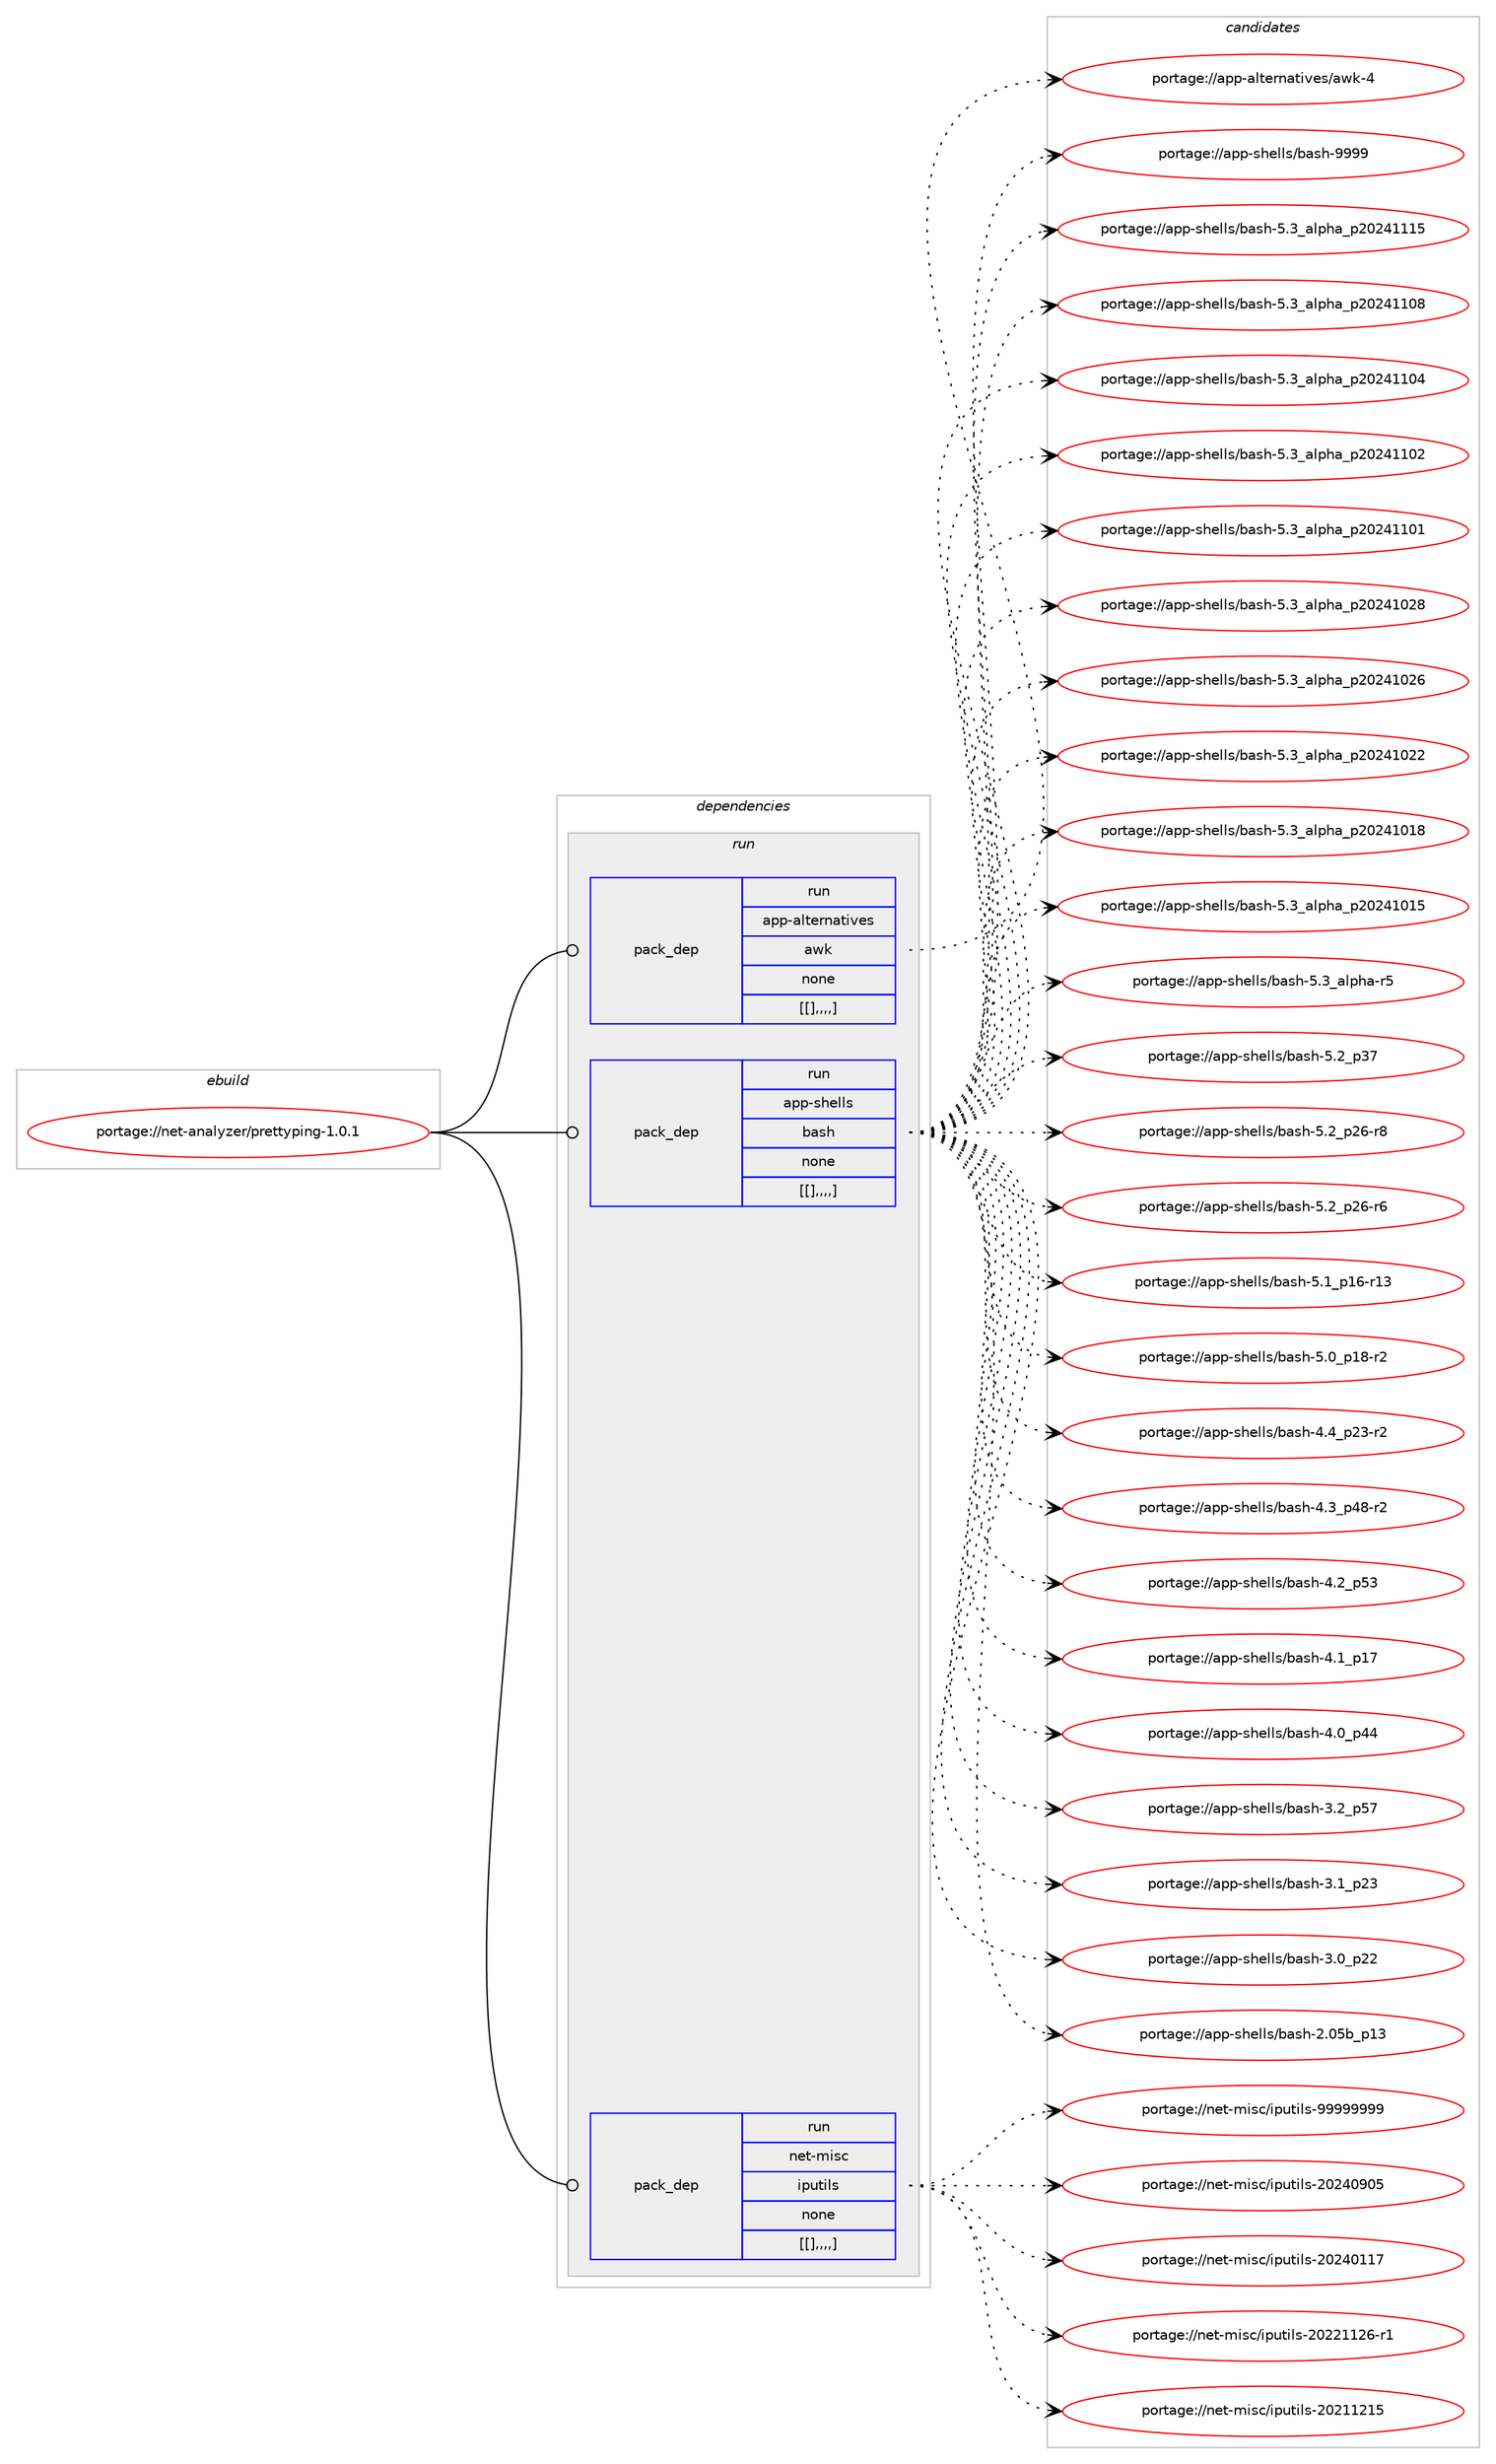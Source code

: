 digraph prolog {

# *************
# Graph options
# *************

newrank=true;
concentrate=true;
compound=true;
graph [rankdir=LR,fontname=Helvetica,fontsize=10,ranksep=1.5];#, ranksep=2.5, nodesep=0.2];
edge  [arrowhead=vee];
node  [fontname=Helvetica,fontsize=10];

# **********
# The ebuild
# **********

subgraph cluster_leftcol {
color=gray;
label=<<i>ebuild</i>>;
id [label="portage://net-analyzer/prettyping-1.0.1", color=red, width=4, href="../net-analyzer/prettyping-1.0.1.svg"];
}

# ****************
# The dependencies
# ****************

subgraph cluster_midcol {
color=gray;
label=<<i>dependencies</i>>;
subgraph cluster_compile {
fillcolor="#eeeeee";
style=filled;
label=<<i>compile</i>>;
}
subgraph cluster_compileandrun {
fillcolor="#eeeeee";
style=filled;
label=<<i>compile and run</i>>;
}
subgraph cluster_run {
fillcolor="#eeeeee";
style=filled;
label=<<i>run</i>>;
subgraph pack7 {
dependency10 [label=<<TABLE BORDER="0" CELLBORDER="1" CELLSPACING="0" CELLPADDING="4" WIDTH="220"><TR><TD ROWSPAN="6" CELLPADDING="30">pack_dep</TD></TR><TR><TD WIDTH="110">run</TD></TR><TR><TD>app-alternatives</TD></TR><TR><TD>awk</TD></TR><TR><TD>none</TD></TR><TR><TD>[[],,,,]</TD></TR></TABLE>>, shape=none, color=blue];
}
id:e -> dependency10:w [weight=20,style="solid",arrowhead="odot"];
subgraph pack35 {
dependency51 [label=<<TABLE BORDER="0" CELLBORDER="1" CELLSPACING="0" CELLPADDING="4" WIDTH="220"><TR><TD ROWSPAN="6" CELLPADDING="30">pack_dep</TD></TR><TR><TD WIDTH="110">run</TD></TR><TR><TD>app-shells</TD></TR><TR><TD>bash</TD></TR><TR><TD>none</TD></TR><TR><TD>[[],,,,]</TD></TR></TABLE>>, shape=none, color=blue];
}
id:e -> dependency51:w [weight=20,style="solid",arrowhead="odot"];
subgraph pack38 {
dependency54 [label=<<TABLE BORDER="0" CELLBORDER="1" CELLSPACING="0" CELLPADDING="4" WIDTH="220"><TR><TD ROWSPAN="6" CELLPADDING="30">pack_dep</TD></TR><TR><TD WIDTH="110">run</TD></TR><TR><TD>net-misc</TD></TR><TR><TD>iputils</TD></TR><TR><TD>none</TD></TR><TR><TD>[[],,,,]</TD></TR></TABLE>>, shape=none, color=blue];
}
id:e -> dependency54:w [weight=20,style="solid",arrowhead="odot"];
}
}

# **************
# The candidates
# **************

subgraph cluster_choices {
rank=same;
color=gray;
label=<<i>candidates</i>>;

subgraph choice4 {
color=black;
nodesep=1;
choice9711211245971081161011141109711610511810111547971191074552 [label="portage://app-alternatives/awk-4", color=red, width=4,href="../app-alternatives/awk-4.svg"];
dependency10:e -> choice9711211245971081161011141109711610511810111547971191074552:w [style=dotted,weight="100"];
}
subgraph choice13 {
color=black;
nodesep=1;
choice97112112451151041011081081154798971151044557575757 [label="portage://app-shells/bash-9999", color=red, width=4,href="../app-shells/bash-9999.svg"];
choice971121124511510410110810811547989711510445534651959710811210497951125048505249494953 [label="portage://app-shells/bash-5.3_alpha_p20241115", color=red, width=4,href="../app-shells/bash-5.3_alpha_p20241115.svg"];
choice971121124511510410110810811547989711510445534651959710811210497951125048505249494856 [label="portage://app-shells/bash-5.3_alpha_p20241108", color=red, width=4,href="../app-shells/bash-5.3_alpha_p20241108.svg"];
choice971121124511510410110810811547989711510445534651959710811210497951125048505249494852 [label="portage://app-shells/bash-5.3_alpha_p20241104", color=red, width=4,href="../app-shells/bash-5.3_alpha_p20241104.svg"];
choice971121124511510410110810811547989711510445534651959710811210497951125048505249494850 [label="portage://app-shells/bash-5.3_alpha_p20241102", color=red, width=4,href="../app-shells/bash-5.3_alpha_p20241102.svg"];
choice971121124511510410110810811547989711510445534651959710811210497951125048505249494849 [label="portage://app-shells/bash-5.3_alpha_p20241101", color=red, width=4,href="../app-shells/bash-5.3_alpha_p20241101.svg"];
choice971121124511510410110810811547989711510445534651959710811210497951125048505249485056 [label="portage://app-shells/bash-5.3_alpha_p20241028", color=red, width=4,href="../app-shells/bash-5.3_alpha_p20241028.svg"];
choice971121124511510410110810811547989711510445534651959710811210497951125048505249485054 [label="portage://app-shells/bash-5.3_alpha_p20241026", color=red, width=4,href="../app-shells/bash-5.3_alpha_p20241026.svg"];
choice971121124511510410110810811547989711510445534651959710811210497951125048505249485050 [label="portage://app-shells/bash-5.3_alpha_p20241022", color=red, width=4,href="../app-shells/bash-5.3_alpha_p20241022.svg"];
choice971121124511510410110810811547989711510445534651959710811210497951125048505249484956 [label="portage://app-shells/bash-5.3_alpha_p20241018", color=red, width=4,href="../app-shells/bash-5.3_alpha_p20241018.svg"];
choice971121124511510410110810811547989711510445534651959710811210497951125048505249484953 [label="portage://app-shells/bash-5.3_alpha_p20241015", color=red, width=4,href="../app-shells/bash-5.3_alpha_p20241015.svg"];
choice9711211245115104101108108115479897115104455346519597108112104974511453 [label="portage://app-shells/bash-5.3_alpha-r5", color=red, width=4,href="../app-shells/bash-5.3_alpha-r5.svg"];
choice971121124511510410110810811547989711510445534650951125155 [label="portage://app-shells/bash-5.2_p37", color=red, width=4,href="../app-shells/bash-5.2_p37.svg"];
choice9711211245115104101108108115479897115104455346509511250544511456 [label="portage://app-shells/bash-5.2_p26-r8", color=red, width=4,href="../app-shells/bash-5.2_p26-r8.svg"];
choice9711211245115104101108108115479897115104455346509511250544511454 [label="portage://app-shells/bash-5.2_p26-r6", color=red, width=4,href="../app-shells/bash-5.2_p26-r6.svg"];
choice971121124511510410110810811547989711510445534649951124954451144951 [label="portage://app-shells/bash-5.1_p16-r13", color=red, width=4,href="../app-shells/bash-5.1_p16-r13.svg"];
choice9711211245115104101108108115479897115104455346489511249564511450 [label="portage://app-shells/bash-5.0_p18-r2", color=red, width=4,href="../app-shells/bash-5.0_p18-r2.svg"];
choice9711211245115104101108108115479897115104455246529511250514511450 [label="portage://app-shells/bash-4.4_p23-r2", color=red, width=4,href="../app-shells/bash-4.4_p23-r2.svg"];
choice9711211245115104101108108115479897115104455246519511252564511450 [label="portage://app-shells/bash-4.3_p48-r2", color=red, width=4,href="../app-shells/bash-4.3_p48-r2.svg"];
choice971121124511510410110810811547989711510445524650951125351 [label="portage://app-shells/bash-4.2_p53", color=red, width=4,href="../app-shells/bash-4.2_p53.svg"];
choice971121124511510410110810811547989711510445524649951124955 [label="portage://app-shells/bash-4.1_p17", color=red, width=4,href="../app-shells/bash-4.1_p17.svg"];
choice971121124511510410110810811547989711510445524648951125252 [label="portage://app-shells/bash-4.0_p44", color=red, width=4,href="../app-shells/bash-4.0_p44.svg"];
choice971121124511510410110810811547989711510445514650951125355 [label="portage://app-shells/bash-3.2_p57", color=red, width=4,href="../app-shells/bash-3.2_p57.svg"];
choice971121124511510410110810811547989711510445514649951125051 [label="portage://app-shells/bash-3.1_p23", color=red, width=4,href="../app-shells/bash-3.1_p23.svg"];
choice971121124511510410110810811547989711510445514648951125050 [label="portage://app-shells/bash-3.0_p22", color=red, width=4,href="../app-shells/bash-3.0_p22.svg"];
choice9711211245115104101108108115479897115104455046485398951124951 [label="portage://app-shells/bash-2.05b_p13", color=red, width=4,href="../app-shells/bash-2.05b_p13.svg"];
dependency51:e -> choice97112112451151041011081081154798971151044557575757:w [style=dotted,weight="100"];
dependency51:e -> choice971121124511510410110810811547989711510445534651959710811210497951125048505249494953:w [style=dotted,weight="100"];
dependency51:e -> choice971121124511510410110810811547989711510445534651959710811210497951125048505249494856:w [style=dotted,weight="100"];
dependency51:e -> choice971121124511510410110810811547989711510445534651959710811210497951125048505249494852:w [style=dotted,weight="100"];
dependency51:e -> choice971121124511510410110810811547989711510445534651959710811210497951125048505249494850:w [style=dotted,weight="100"];
dependency51:e -> choice971121124511510410110810811547989711510445534651959710811210497951125048505249494849:w [style=dotted,weight="100"];
dependency51:e -> choice971121124511510410110810811547989711510445534651959710811210497951125048505249485056:w [style=dotted,weight="100"];
dependency51:e -> choice971121124511510410110810811547989711510445534651959710811210497951125048505249485054:w [style=dotted,weight="100"];
dependency51:e -> choice971121124511510410110810811547989711510445534651959710811210497951125048505249485050:w [style=dotted,weight="100"];
dependency51:e -> choice971121124511510410110810811547989711510445534651959710811210497951125048505249484956:w [style=dotted,weight="100"];
dependency51:e -> choice971121124511510410110810811547989711510445534651959710811210497951125048505249484953:w [style=dotted,weight="100"];
dependency51:e -> choice9711211245115104101108108115479897115104455346519597108112104974511453:w [style=dotted,weight="100"];
dependency51:e -> choice971121124511510410110810811547989711510445534650951125155:w [style=dotted,weight="100"];
dependency51:e -> choice9711211245115104101108108115479897115104455346509511250544511456:w [style=dotted,weight="100"];
dependency51:e -> choice9711211245115104101108108115479897115104455346509511250544511454:w [style=dotted,weight="100"];
dependency51:e -> choice971121124511510410110810811547989711510445534649951124954451144951:w [style=dotted,weight="100"];
dependency51:e -> choice9711211245115104101108108115479897115104455346489511249564511450:w [style=dotted,weight="100"];
dependency51:e -> choice9711211245115104101108108115479897115104455246529511250514511450:w [style=dotted,weight="100"];
dependency51:e -> choice9711211245115104101108108115479897115104455246519511252564511450:w [style=dotted,weight="100"];
dependency51:e -> choice971121124511510410110810811547989711510445524650951125351:w [style=dotted,weight="100"];
dependency51:e -> choice971121124511510410110810811547989711510445524649951124955:w [style=dotted,weight="100"];
dependency51:e -> choice971121124511510410110810811547989711510445524648951125252:w [style=dotted,weight="100"];
dependency51:e -> choice971121124511510410110810811547989711510445514650951125355:w [style=dotted,weight="100"];
dependency51:e -> choice971121124511510410110810811547989711510445514649951125051:w [style=dotted,weight="100"];
dependency51:e -> choice971121124511510410110810811547989711510445514648951125050:w [style=dotted,weight="100"];
dependency51:e -> choice9711211245115104101108108115479897115104455046485398951124951:w [style=dotted,weight="100"];
}
subgraph choice28 {
color=black;
nodesep=1;
choice110101116451091051159947105112117116105108115455757575757575757 [label="portage://net-misc/iputils-99999999", color=red, width=4,href="../net-misc/iputils-99999999.svg"];
choice110101116451091051159947105112117116105108115455048505248574853 [label="portage://net-misc/iputils-20240905", color=red, width=4,href="../net-misc/iputils-20240905.svg"];
choice110101116451091051159947105112117116105108115455048505248494955 [label="portage://net-misc/iputils-20240117", color=red, width=4,href="../net-misc/iputils-20240117.svg"];
choice1101011164510910511599471051121171161051081154550485050494950544511449 [label="portage://net-misc/iputils-20221126-r1", color=red, width=4,href="../net-misc/iputils-20221126-r1.svg"];
choice110101116451091051159947105112117116105108115455048504949504953 [label="portage://net-misc/iputils-20211215", color=red, width=4,href="../net-misc/iputils-20211215.svg"];
dependency54:e -> choice110101116451091051159947105112117116105108115455757575757575757:w [style=dotted,weight="100"];
dependency54:e -> choice110101116451091051159947105112117116105108115455048505248574853:w [style=dotted,weight="100"];
dependency54:e -> choice110101116451091051159947105112117116105108115455048505248494955:w [style=dotted,weight="100"];
dependency54:e -> choice1101011164510910511599471051121171161051081154550485050494950544511449:w [style=dotted,weight="100"];
dependency54:e -> choice110101116451091051159947105112117116105108115455048504949504953:w [style=dotted,weight="100"];
}
}

}
